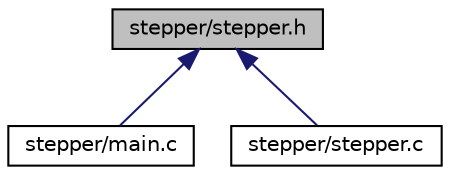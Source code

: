 digraph "stepper/stepper.h"
{
  edge [fontname="Helvetica",fontsize="10",labelfontname="Helvetica",labelfontsize="10"];
  node [fontname="Helvetica",fontsize="10",shape=record];
  Node1 [label="stepper/stepper.h",height=0.2,width=0.4,color="black", fillcolor="grey75", style="filled", fontcolor="black"];
  Node1 -> Node2 [dir="back",color="midnightblue",fontsize="10",style="solid"];
  Node2 [label="stepper/main.c",height=0.2,width=0.4,color="black", fillcolor="white", style="filled",URL="$stepper_2main_8c.html"];
  Node1 -> Node3 [dir="back",color="midnightblue",fontsize="10",style="solid"];
  Node3 [label="stepper/stepper.c",height=0.2,width=0.4,color="black", fillcolor="white", style="filled",URL="$stepper_8c.html"];
}
